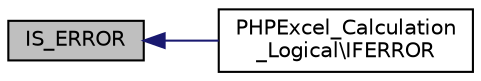 digraph "IS_ERROR"
{
  edge [fontname="Helvetica",fontsize="10",labelfontname="Helvetica",labelfontsize="10"];
  node [fontname="Helvetica",fontsize="10",shape=record];
  rankdir="LR";
  Node435 [label="IS_ERROR",height=0.2,width=0.4,color="black", fillcolor="grey75", style="filled", fontcolor="black"];
  Node435 -> Node436 [dir="back",color="midnightblue",fontsize="10",style="solid",fontname="Helvetica"];
  Node436 [label="PHPExcel_Calculation\l_Logical\\IFERROR",height=0.2,width=0.4,color="black", fillcolor="white", style="filled",URL="$class_p_h_p_excel___calculation___logical.html#ad3fe8ab6eafcf698f4b04db0ec675101"];
}
